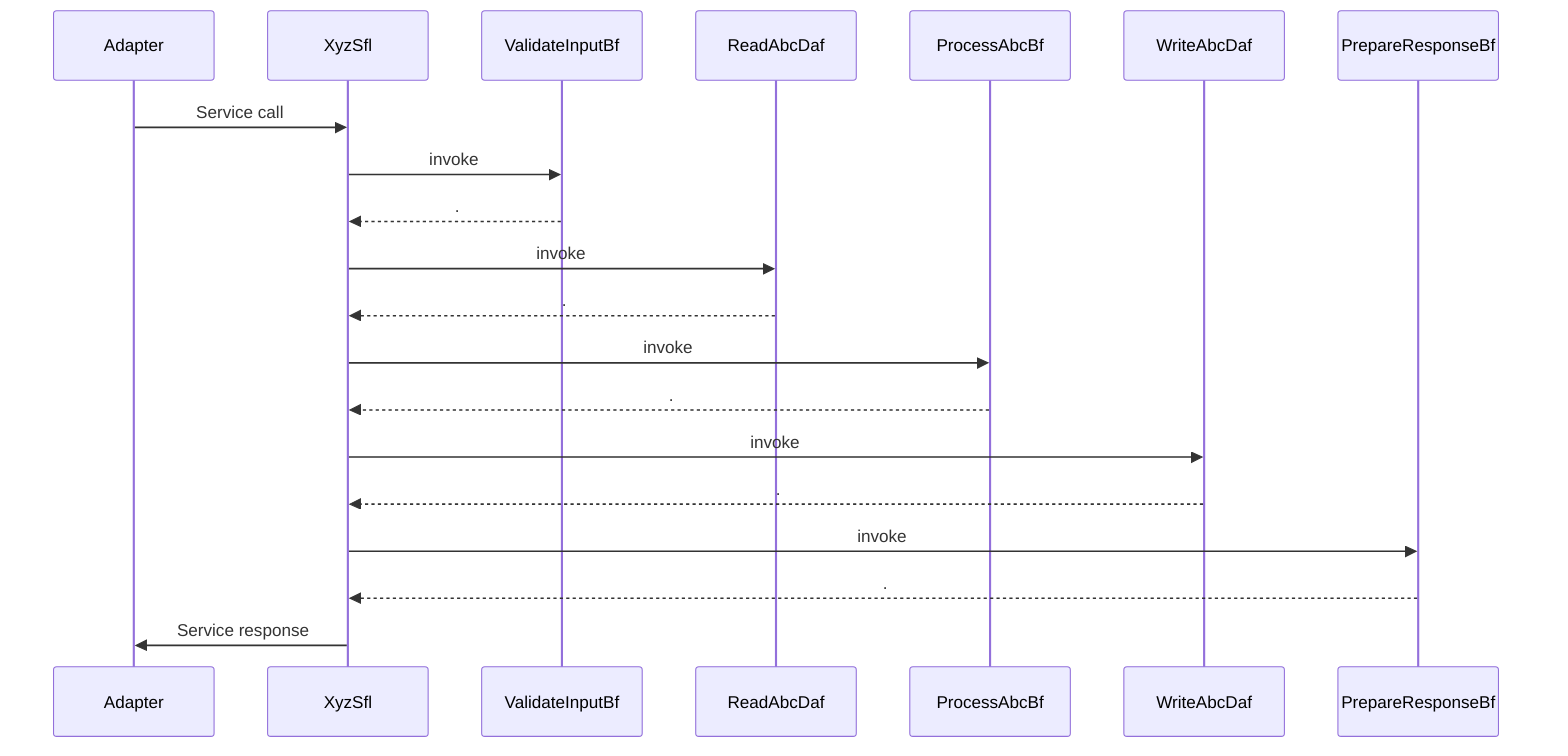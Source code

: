 sequenceDiagram
    participant Adapter
    participant XyzSfl
    participant ValidateInputBf
    participant ReadAbcDaf
    participant ProcessAbcBf
    participant WriteAbcDaf
    participant PrepareResponseBf

    Adapter->>XyzSfl: Service call
    XyzSfl->>ValidateInputBf: invoke
    ValidateInputBf-->>XyzSfl: .
    XyzSfl->>ReadAbcDaf: invoke
    ReadAbcDaf-->>XyzSfl: .
    XyzSfl->>ProcessAbcBf: invoke
    ProcessAbcBf-->>XyzSfl: .
    XyzSfl->>WriteAbcDaf: invoke
    WriteAbcDaf-->>XyzSfl: .
    XyzSfl->>PrepareResponseBf: invoke
    PrepareResponseBf-->>XyzSfl: .
    XyzSfl->>Adapter: Service response